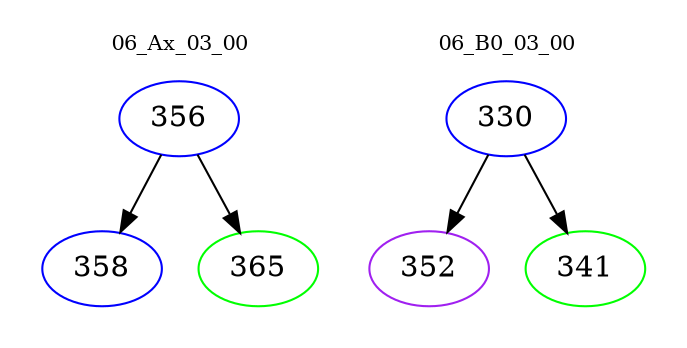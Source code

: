 digraph{
subgraph cluster_0 {
color = white
label = "06_Ax_03_00";
fontsize=10;
T0_356 [label="356", color="blue"]
T0_356 -> T0_358 [color="black"]
T0_358 [label="358", color="blue"]
T0_356 -> T0_365 [color="black"]
T0_365 [label="365", color="green"]
}
subgraph cluster_1 {
color = white
label = "06_B0_03_00";
fontsize=10;
T1_330 [label="330", color="blue"]
T1_330 -> T1_352 [color="black"]
T1_352 [label="352", color="purple"]
T1_330 -> T1_341 [color="black"]
T1_341 [label="341", color="green"]
}
}
